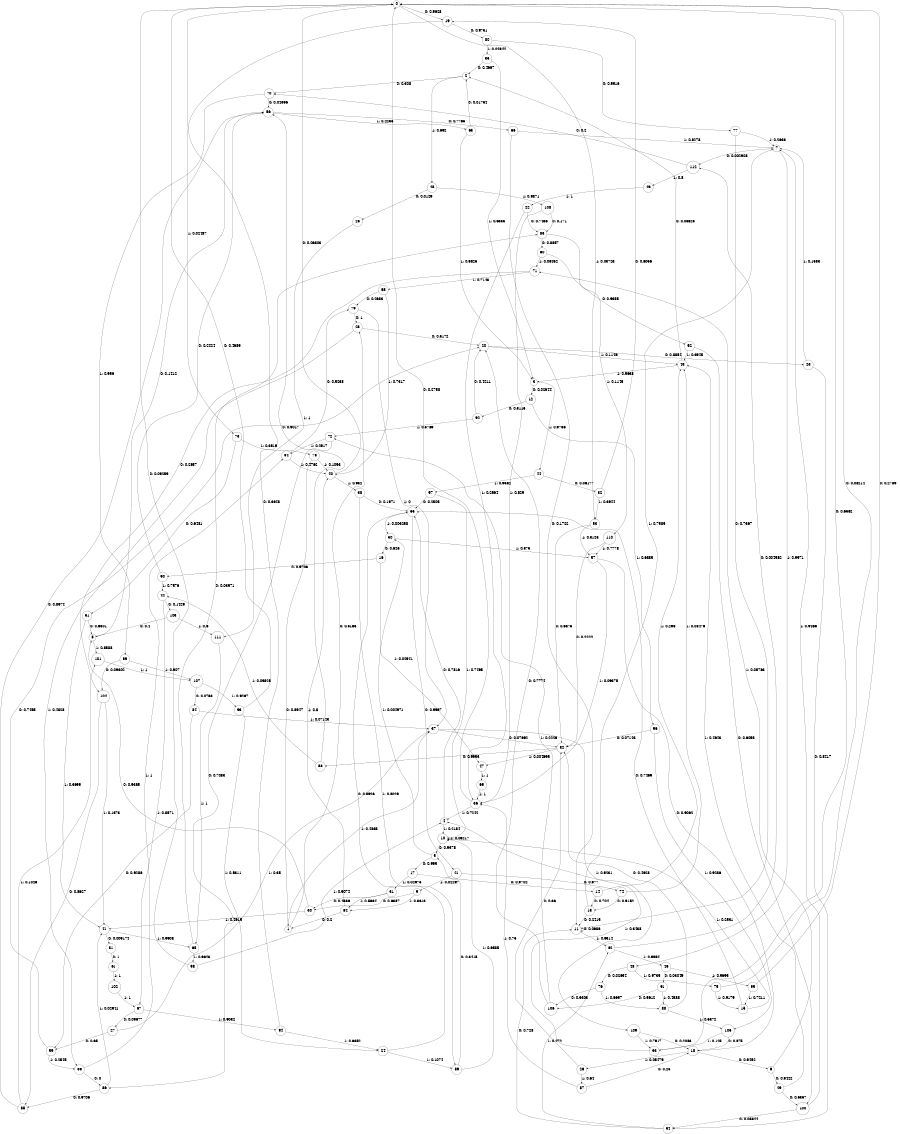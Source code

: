 digraph "ch31concat_phase3_L8" {
size = "6,8.5";
ratio = "fill";
node [shape = circle];
node [fontsize = 24];
edge [fontsize = 24];
0 -> 19 [label = "0: 0.9628   "];
0 -> 53 [label = "1: 0.03723  "];
1 -> 28 [label = "0: 0.5165   "];
1 -> 37 [label = "1: 0.4835   "];
2 -> 70 [label = "0: 0.308    "];
2 -> 45 [label = "1: 0.692    "];
3 -> 12 [label = "0: 0.02644  "];
3 -> 44 [label = "1: 0.9736   "];
4 -> 55 [label = "0: 0.7816   "];
4 -> 10 [label = "1: 0.2184   "];
5 -> 17 [label = "0: 0.995    "];
5 -> 50 [label = "1: 0.004971  "];
6 -> 29 [label = "0: 0.9422   "];
6 -> 71 [label = "1: 0.05783  "];
7 -> 112 [label = "0: 0.002908  "];
7 -> 48 [label = "1: 0.9971   "];
8 -> 56 [label = "0: 0.1412   "];
8 -> 101 [label = "1: 0.8588   "];
9 -> 30 [label = "0: 0.6387   "];
9 -> 64 [label = "1: 0.3613   "];
10 -> 5 [label = "0: 0.9378   "];
10 -> 10 [label = "1: 0.06217  "];
11 -> 11 [label = "0: 0.0686   "];
11 -> 62 [label = "1: 0.9314   "];
12 -> 92 [label = "0: 0.3115   "];
12 -> 96 [label = "1: 0.6885   "];
13 -> 11 [label = "0: 0.2415   "];
13 -> 7 [label = "1: 0.7585   "];
14 -> 13 [label = "0: 0.704    "];
14 -> 43 [label = "1: 0.296    "];
15 -> 55 [label = "0: 0.7469   "];
15 -> 10 [label = "1: 0.2531   "];
16 -> 90 [label = "0: 0.9706   "];
16 -> 47 [label = "1: 0.02941  "];
17 -> 14 [label = "0: 0.9702   "];
17 -> 31 [label = "1: 0.02975  "];
18 -> 6 [label = "0: 0.9452   "];
18 -> 26 [label = "1: 0.05479  "];
19 -> 80 [label = "0: 0.9751   "];
19 -> 73 [label = "1: 0.02487  "];
20 -> 23 [label = "0: 0.8854   "];
20 -> 43 [label = "1: 0.1146   "];
21 -> 74 [label = "0: 0.977    "];
21 -> 9 [label = "1: 0.02297  "];
22 -> 83 [label = "0: 0.7436   "];
22 -> 36 [label = "1: 0.2564   "];
23 -> 54 [label = "0: 0.8417   "];
23 -> 7 [label = "1: 0.1583   "];
24 -> 55 [label = "0: 0.8926   "];
24 -> 89 [label = "1: 0.1074   "];
25 -> 111 [label = "1: 1        "];
26 -> 82 [label = "0: 0.36     "];
26 -> 87 [label = "1: 0.64     "];
27 -> 59 [label = "0: 0.65     "];
27 -> 37 [label = "1: 0.35     "];
28 -> 20 [label = "0: 0.5172   "];
28 -> 39 [label = "1: 0.4828   "];
29 -> 100 [label = "0: 0.5357   "];
29 -> 43 [label = "1: 0.4643   "];
30 -> 8 [label = "0: 0.5385   "];
30 -> 41 [label = "1: 0.4615   "];
31 -> 30 [label = "0: 0.4336   "];
31 -> 64 [label = "1: 0.5664   "];
32 -> 19 [label = "0: 0.6056   "];
32 -> 53 [label = "1: 0.3944   "];
33 -> 0 [label = "0: 0.6562   "];
33 -> 4 [label = "1: 0.3438   "];
34 -> 79 [label = "0: 0.5238   "];
34 -> 40 [label = "1: 0.4762   "];
35 -> 2 [label = "0: 0.4667   "];
35 -> 3 [label = "1: 0.5333   "];
36 -> 0 [label = "0: 0.2758   "];
36 -> 4 [label = "1: 0.7242   "];
37 -> 82 [label = "0: 0.07692  "];
37 -> 109 [label = "1: 0.9231   "];
38 -> 55 [label = "0: 0.1971   "];
38 -> 89 [label = "1: 0.8029   "];
39 -> 86 [label = "0: 0        "];
39 -> 34 [label = "1: 1        "];
40 -> 0 [label = "0: 0.06803  "];
40 -> 38 [label = "1: 0.932    "];
41 -> 81 [label = "0: 0.009174  "];
41 -> 65 [label = "1: 0.9908   "];
42 -> 103 [label = "0: 0.1429   "];
42 -> 67 [label = "1: 0.8571   "];
43 -> 2 [label = "0: 0.03623  "];
43 -> 3 [label = "1: 0.9638   "];
44 -> 32 [label = "0: 0.06177  "];
44 -> 97 [label = "1: 0.9382   "];
45 -> 25 [label = "0: 0.0129   "];
45 -> 108 [label = "1: 0.9871   "];
46 -> 91 [label = "0: 0.03049  "];
46 -> 95 [label = "1: 0.9695   "];
47 -> 69 [label = "1: 1        "];
48 -> 76 [label = "0: 0.02654  "];
48 -> 75 [label = "1: 0.9735   "];
49 -> 22 [label = "1: 1        "];
50 -> 16 [label = "0: 0.625    "];
50 -> 57 [label = "1: 0.375    "];
51 -> 8 [label = "0: 0.6301   "];
51 -> 41 [label = "1: 0.3699   "];
52 -> 100 [label = "0: 0.6055   "];
52 -> 43 [label = "1: 0.3945   "];
53 -> 82 [label = "0: 0.6875   "];
53 -> 57 [label = "1: 0.3125   "];
54 -> 11 [label = "0: 0.728    "];
54 -> 62 [label = "1: 0.272    "];
55 -> 21 [label = "0: 0.9967   "];
55 -> 50 [label = "1: 0.003258  "];
56 -> 66 [label = "0: 0.7765   "];
56 -> 63 [label = "1: 0.2235   "];
57 -> 18 [label = "0: 0.9062   "];
57 -> 36 [label = "1: 0.09375  "];
58 -> 56 [label = "0: 0.9017   "];
58 -> 42 [label = "1: 0.09825  "];
59 -> 20 [label = "0: 0.7455   "];
59 -> 39 [label = "1: 0.2545   "];
60 -> 52 [label = "0: 0.9355   "];
60 -> 71 [label = "1: 0.06452  "];
61 -> 102 [label = "1: 1        "];
62 -> 112 [label = "0: 0.004582  "];
62 -> 46 [label = "1: 0.9954   "];
63 -> 2 [label = "0: 0.01754  "];
63 -> 3 [label = "1: 0.9825   "];
64 -> 1 [label = "0: 0.2      "];
64 -> 40 [label = "1: 0.8      "];
65 -> 83 [label = "0: 0.03571  "];
65 -> 98 [label = "1: 0.9643   "];
66 -> 11 [label = "0: 0.1722   "];
66 -> 7 [label = "1: 0.8278   "];
67 -> 27 [label = "0: 0.09677  "];
67 -> 94 [label = "1: 0.9032   "];
68 -> 79 [label = "0: 0.2683   "];
68 -> 40 [label = "1: 0.7317   "];
69 -> 36 [label = "1: 1        "];
70 -> 56 [label = "0: 0.04396  "];
70 -> 99 [label = "1: 0.956    "];
71 -> 104 [label = "0: 0.2857   "];
71 -> 68 [label = "1: 0.7143   "];
72 -> 86 [label = "0: 0.7083   "];
72 -> 34 [label = "1: 0.2917   "];
73 -> 51 [label = "0: 0.6481   "];
73 -> 78 [label = "1: 0.3519   "];
74 -> 13 [label = "0: 0.9152   "];
74 -> 43 [label = "1: 0.08476  "];
75 -> 0 [label = "0: 0.08214  "];
75 -> 15 [label = "1: 0.9179   "];
76 -> 106 [label = "0: 0.3303   "];
76 -> 88 [label = "1: 0.6697   "];
77 -> 11 [label = "0: 0.7367   "];
77 -> 7 [label = "1: 0.2633   "];
78 -> 1 [label = "0: 0.8947   "];
78 -> 40 [label = "1: 0.1053   "];
79 -> 28 [label = "0: 1        "];
79 -> 37 [label = "1: 0        "];
80 -> 77 [label = "0: 0.9516   "];
80 -> 35 [label = "1: 0.04844  "];
81 -> 61 [label = "0: 1        "];
82 -> 58 [label = "0: 0.9953   "];
82 -> 47 [label = "1: 0.004695  "];
83 -> 60 [label = "0: 0.8857   "];
83 -> 110 [label = "1: 0.1143   "];
84 -> 59 [label = "0: 0.9286   "];
84 -> 37 [label = "1: 0.07143  "];
85 -> 56 [label = "0: 0.8974   "];
85 -> 101 [label = "1: 0.1026   "];
86 -> 85 [label = "0: 0.9706   "];
86 -> 41 [label = "1: 0.02941  "];
87 -> 18 [label = "0: 0.25     "];
87 -> 36 [label = "1: 0.75     "];
88 -> 82 [label = "0: 0.4628   "];
88 -> 105 [label = "1: 0.5372   "];
89 -> 5 [label = "0: 0.3415   "];
89 -> 10 [label = "1: 0.6585   "];
90 -> 56 [label = "0: 0.2424   "];
90 -> 42 [label = "1: 0.7576   "];
91 -> 106 [label = "0: 0.5612   "];
91 -> 88 [label = "1: 0.4388   "];
92 -> 20 [label = "0: 0.4211   "];
92 -> 72 [label = "1: 0.5789   "];
93 -> 0 [label = "0: 0.4689   "];
93 -> 24 [label = "1: 0.5311   "];
94 -> 0 [label = "0: 0.3648   "];
94 -> 24 [label = "1: 0.6352   "];
95 -> 0 [label = "0: 0.2789   "];
95 -> 15 [label = "1: 0.7211   "];
96 -> 82 [label = "0: 0.07143  "];
96 -> 105 [label = "1: 0.9286   "];
97 -> 55 [label = "0: 0.2505   "];
97 -> 10 [label = "1: 0.7495   "];
98 -> 0 [label = "0: 0.09259  "];
98 -> 4 [label = "1: 0.9074   "];
99 -> 104 [label = "0: 0.09302  "];
99 -> 107 [label = "1: 0.907    "];
100 -> 54 [label = "0: 0.05344  "];
100 -> 7 [label = "1: 0.9466   "];
101 -> 107 [label = "1: 1        "];
102 -> 67 [label = "1: 1        "];
103 -> 8 [label = "0: 0.4      "];
103 -> 111 [label = "1: 0.6      "];
104 -> 85 [label = "0: 0.8627   "];
104 -> 41 [label = "1: 0.1373   "];
105 -> 18 [label = "0: 0.875    "];
105 -> 33 [label = "1: 0.125    "];
106 -> 20 [label = "0: 0.7774   "];
106 -> 72 [label = "1: 0.2226   "];
107 -> 84 [label = "0: 0.0733   "];
107 -> 93 [label = "1: 0.9267   "];
108 -> 83 [label = "0: 0.171    "];
108 -> 36 [label = "1: 0.829    "];
109 -> 18 [label = "0: 0.2083   "];
109 -> 33 [label = "1: 0.7917   "];
110 -> 82 [label = "0: 0.2222   "];
110 -> 57 [label = "1: 0.7778   "];
111 -> 65 [label = "1: 1        "];
112 -> 70 [label = "0: 0.2      "];
112 -> 49 [label = "1: 0.8      "];
}